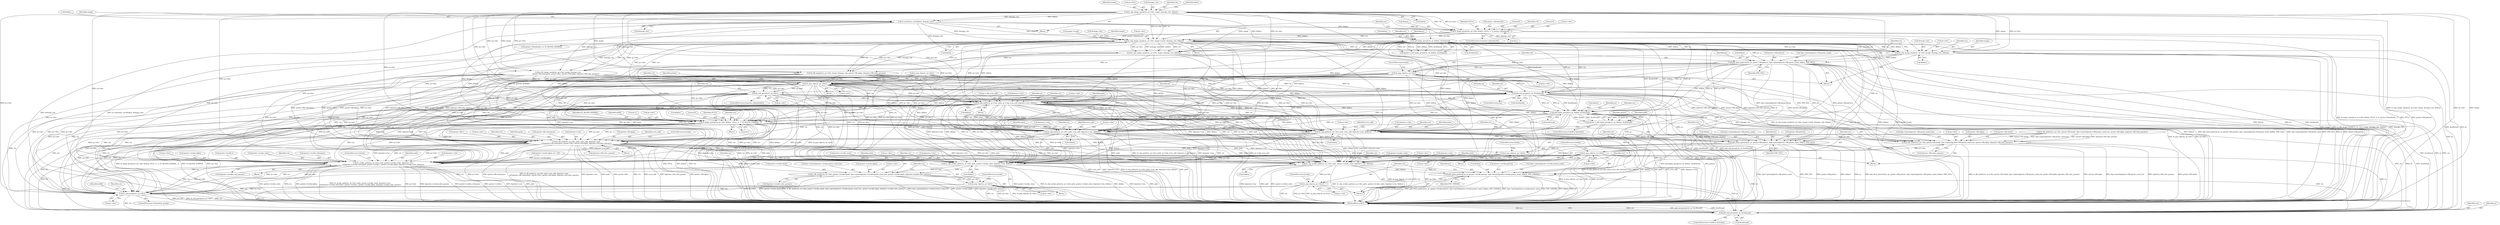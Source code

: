 digraph "1_ghostscript_b2e7d38e845c7d4922d05e6e41f3a2dc1bc1b14a@pointer" {
"1000289" [label="(Call,fz_pop_clip(ctx, pr->dev))"];
"1000268" [label="(Call,pdf_show_pattern(ctx, pr, gstate->fill.pattern, &pr->gstate[gstate->fill.gstate_num], &bbox, PDF_FILL))"];
"1000258" [label="(Call,fz_clip_image_mask(ctx, pr->dev, image, &image_ctm, &bbox))"];
"1000182" [label="(Call,fz_clip_image_mask(ctx, pr->dev, image->mask, &image_ctm, &bbox))"];
"1000141" [label="(Call,fz_clip_image_mask(ctx, pr->dev, image, &image_ctm, &bbox))"];
"1000168" [label="(Call,fz_begin_group(ctx, pr->dev, &bbox, NULL, 0, 0, gstate->blendmode, 1))"];
"1000154" [label="(Call,fz_transform_rect(&bbox, &image_ctm))"];
"1000197" [label="(Call,pdf_begin_group(ctx, pr, &bbox, &softmask))"];
"1000378" [label="(Call,fz_pop_clip(ctx, pr->dev))"];
"1000387" [label="(Call,fz_end_group(ctx, pr->dev))"];
"1000407" [label="(Call,fz_clip_path(ctx, pr->dev, path, pr->clip_even_odd, &gstate->ctm, &bbox))"];
"1000444" [label="(Call,pdf_begin_group(ctx, pr, &bbox, &softmask))"];
"1000442" [label="(Call,gstate = pdf_begin_group(ctx, pr, &bbox, &softmask))"];
"1000486" [label="(Call,fz_begin_group(ctx, pr->dev, &bbox, NULL, 0, 1, FZ_BLEND_NORMAL, 1))"];
"1000511" [label="(Call,fz_fill_path(ctx, pr->dev, path, even_odd, &gstate->ctm,\n\t\t\t\t\tgstate->fill.colorspace, gstate->fill.v, gstate->fill.alpha, &gstate->fill.color_params))"];
"1000665" [label="(Call,fz_stroke_path(ctx, pr->dev, path, gstate->stroke_state, &gstate->ctm,\n\t\t\t\t\tgstate->stroke.colorspace, gstate->stroke.v, gstate->stroke.alpha, &gstate->stroke.color_params))"];
"1000814" [label="(Call,fz_end_group(ctx, pr->dev))"];
"1000823" [label="(Call,pdf_end_group(ctx, pr, &softmask))"];
"1000708" [label="(Call,fz_clip_stroke_path(ctx, pr->dev, path, gstate->stroke_state, &gstate->ctm, &bbox))"];
"1000723" [label="(Call,pdf_show_pattern(ctx, pr, gstate->stroke.pattern, &pr->gstate[gstate->stroke.gstate_num], &bbox, PDF_STROKE))"];
"1000744" [label="(Call,fz_pop_clip(ctx, pr->dev))"];
"1000758" [label="(Call,fz_clip_stroke_path(ctx, pr->dev, path, gstate->stroke_state, &gstate->ctm, &bbox))"];
"1000773" [label="(Call,fz_fill_shade(ctx, pr->dev, gstate->stroke.shade, &pr->gstate[gstate->stroke.gstate_num].ctm, gstate->stroke.alpha, &gstate->stroke.color_params))"];
"1000806" [label="(Call,fz_pop_clip(ctx, pr->dev))"];
"1000552" [label="(Call,fz_clip_path(ctx, pr->dev, path, even_odd, &gstate->ctm, &bbox))"];
"1000565" [label="(Call,pdf_show_pattern(ctx, pr, gstate->fill.pattern, &pr->gstate[gstate->fill.gstate_num], &bbox, PDF_FILL))"];
"1000586" [label="(Call,fz_pop_clip(ctx, pr->dev))"];
"1000600" [label="(Call,fz_clip_path(ctx, pr->dev, path, even_odd, &gstate->ctm, &bbox))"];
"1000613" [label="(Call,fz_fill_shade(ctx, pr->dev, gstate->fill.shade, &pr->gstate[gstate->fill.gstate_num].ctm, gstate->fill.alpha, &gstate->fill.color_params))"];
"1000646" [label="(Call,fz_pop_clip(ctx, pr->dev))"];
"1000393" [label="(Call,pdf_end_group(ctx, pr, &softmask))"];
"1000192" [label="(Call,&bbox)"];
"1000183" [label="(Identifier,ctx)"];
"1000693" [label="(Call,&gstate->stroke.color_params)"];
"1000187" [label="(Call,image->mask)"];
"1000568" [label="(Call,gstate->fill.pattern)"];
"1000175" [label="(Identifier,NULL)"];
"1000412" [label="(Identifier,path)"];
"1000387" [label="(Call,fz_end_group(ctx, pr->dev))"];
"1000257" [label="(Block,)"];
"1000178" [label="(Call,gstate->blendmode)"];
"1000146" [label="(Identifier,image)"];
"1000290" [label="(Identifier,ctx)"];
"1000269" [label="(Identifier,ctx)"];
"1000346" [label="(Call,fz_pop_clip(ctx, pr->dev))"];
"1000499" [label="(Identifier,dofill)"];
"1000495" [label="(Literal,1)"];
"1000488" [label="(Call,pr->dev)"];
"1000563" [label="(Call,&bbox)"];
"1000828" [label="(MethodReturn,RET)"];
"1000806" [label="(Call,fz_pop_clip(ctx, pr->dev))"];
"1000709" [label="(Identifier,ctx)"];
"1000286" [label="(Call,&bbox)"];
"1000413" [label="(Call,pr->clip_even_odd)"];
"1000259" [label="(Identifier,ctx)"];
"1000651" [label="(ControlStructure,break;)"];
"1000202" [label="(Call,&softmask)"];
"1000168" [label="(Call,fz_begin_group(ctx, pr->dev, &bbox, NULL, 0, 0, gstate->blendmode, 1))"];
"1000745" [label="(Identifier,ctx)"];
"1000758" [label="(Call,fz_clip_stroke_path(ctx, pr->dev, path, gstate->stroke_state, &gstate->ctm, &bbox))"];
"1000444" [label="(Call,pdf_begin_group(ctx, pr, &bbox, &softmask))"];
"1000263" [label="(Identifier,image)"];
"1000443" [label="(Identifier,gstate)"];
"1000161" [label="(Identifier,image)"];
"1000714" [label="(Call,gstate->stroke_state)"];
"1000583" [label="(Call,&bbox)"];
"1000511" [label="(Call,fz_fill_path(ctx, pr->dev, path, even_odd, &gstate->ctm,\n\t\t\t\t\tgstate->fill.colorspace, gstate->fill.v, gstate->fill.alpha, &gstate->fill.color_params))"];
"1000176" [label="(Literal,0)"];
"1000258" [label="(Call,fz_clip_image_mask(ctx, pr->dev, image, &image_ctm, &bbox))"];
"1000774" [label="(Identifier,ctx)"];
"1000220" [label="(Call,fz_fill_image_mask(ctx, pr->dev, image, &image_ctm,\n                               gstate->fill.colorspace, gstate->fill.v, gstate->fill.alpha, &gstate->fill.color_params))"];
"1000726" [label="(Call,gstate->stroke.pattern)"];
"1000566" [label="(Identifier,ctx)"];
"1000271" [label="(Call,gstate->fill.pattern)"];
"1000746" [label="(Call,pr->dev)"];
"1000778" [label="(Call,gstate->stroke.shade)"];
"1000707" [label="(Block,)"];
"1000602" [label="(Call,pr->dev)"];
"1000442" [label="(Call,gstate = pdf_begin_group(ctx, pr, &bbox, &softmask))"];
"1000313" [label="(Call,fz_fill_shade(ctx, pr->dev, gstate->fill.shade, &pr->gstate[gstate->fill.gstate_num].ctm, gstate->fill.alpha, &gstate->fill.color_params))"];
"1000392" [label="(ControlStructure,else)"];
"1000199" [label="(Identifier,pr)"];
"1000723" [label="(Call,pdf_show_pattern(ctx, pr, gstate->stroke.pattern, &pr->gstate[gstate->stroke.gstate_num], &bbox, PDF_STROKE))"];
"1000264" [label="(Call,&image_ctm)"];
"1000424" [label="(Identifier,pr)"];
"1000408" [label="(Identifier,ctx)"];
"1000710" [label="(Call,pr->dev)"];
"1000416" [label="(Call,&gstate->ctm)"];
"1000400" [label="(Identifier,pr)"];
"1000190" [label="(Call,&image_ctm)"];
"1000512" [label="(Identifier,ctx)"];
"1000516" [label="(Identifier,path)"];
"1000200" [label="(Call,&bbox)"];
"1000749" [label="(ControlStructure,break;)"];
"1000388" [label="(Identifier,ctx)"];
"1000522" [label="(Call,gstate->fill.colorspace)"];
"1000197" [label="(Call,pdf_begin_group(ctx, pr, &bbox, &softmask))"];
"1000666" [label="(Identifier,ctx)"];
"1000614" [label="(Identifier,ctx)"];
"1000379" [label="(Identifier,ctx)"];
"1000491" [label="(Call,&bbox)"];
"1000585" [label="(Identifier,PDF_FILL)"];
"1000771" [label="(Call,&bbox)"];
"1000678" [label="(Call,gstate->stroke.colorspace)"];
"1000494" [label="(Literal,0)"];
"1000143" [label="(Call,pr->dev)"];
"1000380" [label="(Call,pr->dev)"];
"1000518" [label="(Call,&gstate->ctm)"];
"1000493" [label="(Identifier,NULL)"];
"1000557" [label="(Identifier,path)"];
"1000140" [label="(Block,)"];
"1000446" [label="(Identifier,pr)"];
"1000783" [label="(Call,&pr->gstate[gstate->stroke.gstate_num].ctm)"];
"1000767" [label="(Call,&gstate->ctm)"];
"1000646" [label="(Call,fz_pop_clip(ctx, pr->dev))"];
"1000665" [label="(Call,fz_stroke_path(ctx, pr->dev, path, gstate->stroke_state, &gstate->ctm,\n\t\t\t\t\tgstate->stroke.colorspace, gstate->stroke.v, gstate->stroke.alpha, &gstate->stroke.color_params))"];
"1000821" [label="(Identifier,dofill)"];
"1000587" [label="(Identifier,ctx)"];
"1000552" [label="(Call,fz_clip_path(ctx, pr->dev, path, even_odd, &gstate->ctm, &bbox))"];
"1000393" [label="(Call,pdf_end_group(ctx, pr, &softmask))"];
"1000396" [label="(Call,&softmask)"];
"1000303" [label="(Call,fz_clip_image_mask(ctx, pr->dev, image, &image_ctm, &bbox))"];
"1000811" [label="(ControlStructure,break;)"];
"1000588" [label="(Call,pr->dev)"];
"1000276" [label="(Call,&pr->gstate[gstate->fill.gstate_num])"];
"1000475" [label="(Call,gstate->blendmode == FZ_BLEND_NORMAL)"];
"1000613" [label="(Call,fz_fill_shade(ctx, pr->dev, gstate->fill.shade, &pr->gstate[gstate->fill.gstate_num].ctm, gstate->fill.alpha, &gstate->fill.color_params))"];
"1000699" [label="(ControlStructure,break;)"];
"1000764" [label="(Call,gstate->stroke_state)"];
"1000773" [label="(Call,fz_fill_shade(ctx, pr->dev, gstate->stroke.shade, &pr->gstate[gstate->stroke.gstate_num].ctm, gstate->stroke.alpha, &gstate->stroke.color_params))"];
"1000487" [label="(Identifier,ctx)"];
"1000573" [label="(Call,&pr->gstate[gstate->fill.gstate_num])"];
"1000814" [label="(Call,fz_end_group(ctx, pr->dev))"];
"1000402" [label="(Block,)"];
"1000599" [label="(Block,)"];
"1000808" [label="(Call,pr->dev)"];
"1000559" [label="(Call,&gstate->ctm)"];
"1000623" [label="(Call,&pr->gstate[gstate->fill.gstate_num].ctm)"];
"1000445" [label="(Identifier,ctx)"];
"1000731" [label="(Call,&pr->gstate[gstate->stroke.gstate_num])"];
"1000394" [label="(Identifier,ctx)"];
"1000169" [label="(Identifier,ctx)"];
"1000377" [label="(Block,)"];
"1000600" [label="(Call,fz_clip_path(ctx, pr->dev, path, even_odd, &gstate->ctm, &bbox))"];
"1000763" [label="(Identifier,path)"];
"1000708" [label="(Call,fz_clip_stroke_path(ctx, pr->dev, path, gstate->stroke_state, &gstate->ctm, &bbox))"];
"1000289" [label="(Call,fz_pop_clip(ctx, pr->dev))"];
"1000553" [label="(Identifier,ctx)"];
"1000591" [label="(ControlStructure,break;)"];
"1000640" [label="(Call,&gstate->fill.color_params)"];
"1000449" [label="(Call,&softmask)"];
"1000537" [label="(Call,&gstate->fill.color_params)"];
"1000532" [label="(Call,gstate->fill.alpha)"];
"1000147" [label="(Call,&image_ctm)"];
"1000760" [label="(Call,pr->dev)"];
"1000795" [label="(Call,gstate->stroke.alpha)"];
"1000182" [label="(Call,fz_clip_image_mask(ctx, pr->dev, image->mask, &image_ctm, &bbox))"];
"1000177" [label="(Literal,0)"];
"1000507" [label="(Block,)"];
"1000670" [label="(Identifier,path)"];
"1000819" [label="(ControlStructure,if (dofill || dostroke))"];
"1000141" [label="(Call,fz_clip_image_mask(ctx, pr->dev, image, &image_ctm, &bbox))"];
"1000149" [label="(Call,&bbox)"];
"1000155" [label="(Call,&bbox)"];
"1000195" [label="(Call,gstate = pdf_begin_group(ctx, pr, &bbox, &softmask))"];
"1000824" [label="(Identifier,ctx)"];
"1000606" [label="(Identifier,even_odd)"];
"1000825" [label="(Identifier,pr)"];
"1000378" [label="(Call,fz_pop_clip(ctx, pr->dev))"];
"1000482" [label="(Block,)"];
"1000725" [label="(Identifier,pr)"];
"1000800" [label="(Call,&gstate->stroke.color_params)"];
"1000721" [label="(Call,&bbox)"];
"1000674" [label="(Call,&gstate->ctm)"];
"1000517" [label="(Identifier,even_odd)"];
"1000288" [label="(Identifier,PDF_FILL)"];
"1000607" [label="(Call,&gstate->ctm)"];
"1000611" [label="(Call,&bbox)"];
"1000601" [label="(Identifier,ctx)"];
"1000170" [label="(Call,pr->dev)"];
"1000823" [label="(Call,pdf_end_group(ctx, pr, &softmask))"];
"1000667" [label="(Call,pr->dev)"];
"1000157" [label="(Call,&image_ctm)"];
"1000812" [label="(ControlStructure,if (knockout_group))"];
"1000294" [label="(ControlStructure,break;)"];
"1000816" [label="(Call,pr->dev)"];
"1000270" [label="(Identifier,pr)"];
"1000688" [label="(Call,gstate->stroke.alpha)"];
"1000717" [label="(Call,&gstate->ctm)"];
"1000586" [label="(Call,fz_pop_clip(ctx, pr->dev))"];
"1000154" [label="(Call,fz_transform_rect(&bbox, &image_ctm))"];
"1000744" [label="(Call,fz_pop_clip(ctx, pr->dev))"];
"1000815" [label="(Identifier,ctx)"];
"1000757" [label="(Block,)"];
"1000198" [label="(Identifier,ctx)"];
"1000759" [label="(Identifier,ctx)"];
"1000163" [label="(Block,)"];
"1000661" [label="(Block,)"];
"1000683" [label="(Call,gstate->stroke.v)"];
"1000558" [label="(Identifier,even_odd)"];
"1000605" [label="(Identifier,path)"];
"1000713" [label="(Identifier,path)"];
"1000775" [label="(Call,pr->dev)"];
"1000291" [label="(Call,pr->dev)"];
"1000551" [label="(Block,)"];
"1000543" [label="(ControlStructure,break;)"];
"1000554" [label="(Call,pr->dev)"];
"1000468" [label="(Call,gstate->stroke.alpha == 1.0f)"];
"1000527" [label="(Call,gstate->fill.v)"];
"1000743" [label="(Identifier,PDF_STROKE)"];
"1000565" [label="(Call,pdf_show_pattern(ctx, pr, gstate->fill.pattern, &pr->gstate[gstate->fill.gstate_num], &bbox, PDF_FILL))"];
"1000354" [label="(Call,fz_fill_image(ctx, pr->dev, image, &image_ctm, gstate->fill.alpha, &gstate->fill.color_params))"];
"1000807" [label="(Identifier,ctx)"];
"1000407" [label="(Call,fz_clip_path(ctx, pr->dev, path, pr->clip_even_odd, &gstate->ctm, &bbox))"];
"1000447" [label="(Call,&bbox)"];
"1000383" [label="(ControlStructure,if (gstate->blendmode))"];
"1000142" [label="(Identifier,ctx)"];
"1000181" [label="(Literal,1)"];
"1000615" [label="(Call,pr->dev)"];
"1000266" [label="(Call,&bbox)"];
"1000567" [label="(Identifier,pr)"];
"1000513" [label="(Call,pr->dev)"];
"1000438" [label="(ControlStructure,if (dofill || dostroke))"];
"1000635" [label="(Call,gstate->fill.alpha)"];
"1000741" [label="(Call,&bbox)"];
"1000496" [label="(Identifier,FZ_BLEND_NORMAL)"];
"1000453" [label="(Identifier,dofill)"];
"1000486" [label="(Call,fz_begin_group(ctx, pr->dev, &bbox, NULL, 0, 1, FZ_BLEND_NORMAL, 1))"];
"1000152" [label="(Identifier,bbox)"];
"1000420" [label="(Call,&bbox)"];
"1000497" [label="(Literal,1)"];
"1000385" [label="(Identifier,gstate)"];
"1000173" [label="(Call,&bbox)"];
"1000268" [label="(Call,pdf_show_pattern(ctx, pr, gstate->fill.pattern, &pr->gstate[gstate->fill.gstate_num], &bbox, PDF_FILL))"];
"1000409" [label="(Call,pr->dev)"];
"1000647" [label="(Identifier,ctx)"];
"1000164" [label="(ControlStructure,if (gstate->blendmode))"];
"1000260" [label="(Call,pr->dev)"];
"1000826" [label="(Call,&softmask)"];
"1000648" [label="(Call,pr->dev)"];
"1000671" [label="(Call,gstate->stroke_state)"];
"1000618" [label="(Call,gstate->fill.shade)"];
"1000389" [label="(Call,pr->dev)"];
"1000207" [label="(Identifier,image)"];
"1000724" [label="(Identifier,ctx)"];
"1000395" [label="(Identifier,pr)"];
"1000184" [label="(Call,pr->dev)"];
"1000289" -> "1000257"  [label="AST: "];
"1000289" -> "1000291"  [label="CFG: "];
"1000290" -> "1000289"  [label="AST: "];
"1000291" -> "1000289"  [label="AST: "];
"1000294" -> "1000289"  [label="CFG: "];
"1000289" -> "1000828"  [label="DDG: pr->dev"];
"1000289" -> "1000828"  [label="DDG: fz_pop_clip(ctx, pr->dev)"];
"1000268" -> "1000289"  [label="DDG: ctx"];
"1000258" -> "1000289"  [label="DDG: pr->dev"];
"1000289" -> "1000378"  [label="DDG: ctx"];
"1000289" -> "1000378"  [label="DDG: pr->dev"];
"1000289" -> "1000393"  [label="DDG: ctx"];
"1000289" -> "1000407"  [label="DDG: pr->dev"];
"1000289" -> "1000486"  [label="DDG: pr->dev"];
"1000289" -> "1000511"  [label="DDG: pr->dev"];
"1000289" -> "1000552"  [label="DDG: pr->dev"];
"1000289" -> "1000600"  [label="DDG: pr->dev"];
"1000289" -> "1000665"  [label="DDG: pr->dev"];
"1000289" -> "1000708"  [label="DDG: pr->dev"];
"1000289" -> "1000758"  [label="DDG: pr->dev"];
"1000289" -> "1000814"  [label="DDG: pr->dev"];
"1000268" -> "1000257"  [label="AST: "];
"1000268" -> "1000288"  [label="CFG: "];
"1000269" -> "1000268"  [label="AST: "];
"1000270" -> "1000268"  [label="AST: "];
"1000271" -> "1000268"  [label="AST: "];
"1000276" -> "1000268"  [label="AST: "];
"1000286" -> "1000268"  [label="AST: "];
"1000288" -> "1000268"  [label="AST: "];
"1000290" -> "1000268"  [label="CFG: "];
"1000268" -> "1000828"  [label="DDG: &bbox"];
"1000268" -> "1000828"  [label="DDG: pdf_show_pattern(ctx, pr, gstate->fill.pattern, &pr->gstate[gstate->fill.gstate_num], &bbox, PDF_FILL)"];
"1000268" -> "1000828"  [label="DDG: &pr->gstate[gstate->fill.gstate_num]"];
"1000268" -> "1000828"  [label="DDG: PDF_FILL"];
"1000268" -> "1000828"  [label="DDG: pr"];
"1000268" -> "1000828"  [label="DDG: gstate->fill.pattern"];
"1000258" -> "1000268"  [label="DDG: ctx"];
"1000258" -> "1000268"  [label="DDG: &bbox"];
"1000197" -> "1000268"  [label="DDG: pr"];
"1000268" -> "1000393"  [label="DDG: pr"];
"1000268" -> "1000407"  [label="DDG: &bbox"];
"1000268" -> "1000444"  [label="DDG: pr"];
"1000268" -> "1000444"  [label="DDG: &bbox"];
"1000268" -> "1000486"  [label="DDG: &bbox"];
"1000268" -> "1000552"  [label="DDG: &bbox"];
"1000268" -> "1000565"  [label="DDG: pr"];
"1000268" -> "1000565"  [label="DDG: gstate->fill.pattern"];
"1000268" -> "1000565"  [label="DDG: &pr->gstate[gstate->fill.gstate_num]"];
"1000268" -> "1000565"  [label="DDG: PDF_FILL"];
"1000268" -> "1000600"  [label="DDG: &bbox"];
"1000268" -> "1000708"  [label="DDG: &bbox"];
"1000268" -> "1000723"  [label="DDG: pr"];
"1000268" -> "1000758"  [label="DDG: &bbox"];
"1000268" -> "1000823"  [label="DDG: pr"];
"1000258" -> "1000257"  [label="AST: "];
"1000258" -> "1000266"  [label="CFG: "];
"1000259" -> "1000258"  [label="AST: "];
"1000260" -> "1000258"  [label="AST: "];
"1000263" -> "1000258"  [label="AST: "];
"1000264" -> "1000258"  [label="AST: "];
"1000266" -> "1000258"  [label="AST: "];
"1000269" -> "1000258"  [label="CFG: "];
"1000258" -> "1000828"  [label="DDG: &image_ctm"];
"1000258" -> "1000828"  [label="DDG: image"];
"1000258" -> "1000828"  [label="DDG: fz_clip_image_mask(ctx, pr->dev, image, &image_ctm, &bbox)"];
"1000182" -> "1000258"  [label="DDG: ctx"];
"1000182" -> "1000258"  [label="DDG: pr->dev"];
"1000182" -> "1000258"  [label="DDG: &image_ctm"];
"1000182" -> "1000258"  [label="DDG: &bbox"];
"1000197" -> "1000258"  [label="DDG: ctx"];
"1000197" -> "1000258"  [label="DDG: &bbox"];
"1000141" -> "1000258"  [label="DDG: pr->dev"];
"1000141" -> "1000258"  [label="DDG: image"];
"1000154" -> "1000258"  [label="DDG: &image_ctm"];
"1000182" -> "1000163"  [label="AST: "];
"1000182" -> "1000192"  [label="CFG: "];
"1000183" -> "1000182"  [label="AST: "];
"1000184" -> "1000182"  [label="AST: "];
"1000187" -> "1000182"  [label="AST: "];
"1000190" -> "1000182"  [label="AST: "];
"1000192" -> "1000182"  [label="AST: "];
"1000207" -> "1000182"  [label="CFG: "];
"1000182" -> "1000828"  [label="DDG: fz_clip_image_mask(ctx, pr->dev, image->mask, &image_ctm, &bbox)"];
"1000182" -> "1000828"  [label="DDG: image->mask"];
"1000182" -> "1000828"  [label="DDG: &image_ctm"];
"1000182" -> "1000828"  [label="DDG: pr->dev"];
"1000182" -> "1000828"  [label="DDG: &bbox"];
"1000141" -> "1000182"  [label="DDG: ctx"];
"1000141" -> "1000182"  [label="DDG: pr->dev"];
"1000168" -> "1000182"  [label="DDG: ctx"];
"1000168" -> "1000182"  [label="DDG: pr->dev"];
"1000168" -> "1000182"  [label="DDG: &bbox"];
"1000154" -> "1000182"  [label="DDG: &image_ctm"];
"1000154" -> "1000182"  [label="DDG: &bbox"];
"1000182" -> "1000220"  [label="DDG: ctx"];
"1000182" -> "1000220"  [label="DDG: pr->dev"];
"1000182" -> "1000220"  [label="DDG: &image_ctm"];
"1000182" -> "1000303"  [label="DDG: ctx"];
"1000182" -> "1000303"  [label="DDG: pr->dev"];
"1000182" -> "1000303"  [label="DDG: &image_ctm"];
"1000182" -> "1000303"  [label="DDG: &bbox"];
"1000182" -> "1000354"  [label="DDG: ctx"];
"1000182" -> "1000354"  [label="DDG: pr->dev"];
"1000182" -> "1000354"  [label="DDG: &image_ctm"];
"1000182" -> "1000378"  [label="DDG: ctx"];
"1000182" -> "1000378"  [label="DDG: pr->dev"];
"1000182" -> "1000393"  [label="DDG: ctx"];
"1000182" -> "1000407"  [label="DDG: pr->dev"];
"1000182" -> "1000407"  [label="DDG: &bbox"];
"1000182" -> "1000444"  [label="DDG: &bbox"];
"1000182" -> "1000486"  [label="DDG: pr->dev"];
"1000182" -> "1000486"  [label="DDG: &bbox"];
"1000182" -> "1000511"  [label="DDG: pr->dev"];
"1000182" -> "1000552"  [label="DDG: pr->dev"];
"1000182" -> "1000552"  [label="DDG: &bbox"];
"1000182" -> "1000600"  [label="DDG: pr->dev"];
"1000182" -> "1000600"  [label="DDG: &bbox"];
"1000182" -> "1000665"  [label="DDG: pr->dev"];
"1000182" -> "1000708"  [label="DDG: pr->dev"];
"1000182" -> "1000708"  [label="DDG: &bbox"];
"1000182" -> "1000758"  [label="DDG: pr->dev"];
"1000182" -> "1000758"  [label="DDG: &bbox"];
"1000182" -> "1000814"  [label="DDG: pr->dev"];
"1000141" -> "1000140"  [label="AST: "];
"1000141" -> "1000149"  [label="CFG: "];
"1000142" -> "1000141"  [label="AST: "];
"1000143" -> "1000141"  [label="AST: "];
"1000146" -> "1000141"  [label="AST: "];
"1000147" -> "1000141"  [label="AST: "];
"1000149" -> "1000141"  [label="AST: "];
"1000152" -> "1000141"  [label="CFG: "];
"1000141" -> "1000828"  [label="DDG: fz_clip_image_mask(ctx, pr->dev, image, &image_ctm, &bbox)"];
"1000141" -> "1000828"  [label="DDG: pr->dev"];
"1000141" -> "1000828"  [label="DDG: image"];
"1000141" -> "1000154"  [label="DDG: &bbox"];
"1000141" -> "1000154"  [label="DDG: &image_ctm"];
"1000141" -> "1000168"  [label="DDG: ctx"];
"1000141" -> "1000168"  [label="DDG: pr->dev"];
"1000141" -> "1000197"  [label="DDG: ctx"];
"1000141" -> "1000220"  [label="DDG: pr->dev"];
"1000141" -> "1000220"  [label="DDG: image"];
"1000141" -> "1000303"  [label="DDG: pr->dev"];
"1000141" -> "1000303"  [label="DDG: image"];
"1000141" -> "1000354"  [label="DDG: pr->dev"];
"1000141" -> "1000354"  [label="DDG: image"];
"1000141" -> "1000378"  [label="DDG: pr->dev"];
"1000141" -> "1000407"  [label="DDG: pr->dev"];
"1000141" -> "1000486"  [label="DDG: pr->dev"];
"1000141" -> "1000511"  [label="DDG: pr->dev"];
"1000141" -> "1000552"  [label="DDG: pr->dev"];
"1000141" -> "1000600"  [label="DDG: pr->dev"];
"1000141" -> "1000665"  [label="DDG: pr->dev"];
"1000141" -> "1000708"  [label="DDG: pr->dev"];
"1000141" -> "1000758"  [label="DDG: pr->dev"];
"1000141" -> "1000814"  [label="DDG: pr->dev"];
"1000168" -> "1000164"  [label="AST: "];
"1000168" -> "1000181"  [label="CFG: "];
"1000169" -> "1000168"  [label="AST: "];
"1000170" -> "1000168"  [label="AST: "];
"1000173" -> "1000168"  [label="AST: "];
"1000175" -> "1000168"  [label="AST: "];
"1000176" -> "1000168"  [label="AST: "];
"1000177" -> "1000168"  [label="AST: "];
"1000178" -> "1000168"  [label="AST: "];
"1000181" -> "1000168"  [label="AST: "];
"1000183" -> "1000168"  [label="CFG: "];
"1000168" -> "1000828"  [label="DDG: gstate->blendmode"];
"1000168" -> "1000828"  [label="DDG: fz_begin_group(ctx, pr->dev, &bbox, NULL, 0, 0, gstate->blendmode, 1)"];
"1000168" -> "1000828"  [label="DDG: NULL"];
"1000154" -> "1000168"  [label="DDG: &bbox"];
"1000168" -> "1000475"  [label="DDG: gstate->blendmode"];
"1000168" -> "1000486"  [label="DDG: NULL"];
"1000154" -> "1000140"  [label="AST: "];
"1000154" -> "1000157"  [label="CFG: "];
"1000155" -> "1000154"  [label="AST: "];
"1000157" -> "1000154"  [label="AST: "];
"1000161" -> "1000154"  [label="CFG: "];
"1000154" -> "1000828"  [label="DDG: &image_ctm"];
"1000154" -> "1000828"  [label="DDG: fz_transform_rect(&bbox, &image_ctm)"];
"1000154" -> "1000197"  [label="DDG: &bbox"];
"1000154" -> "1000220"  [label="DDG: &image_ctm"];
"1000154" -> "1000303"  [label="DDG: &image_ctm"];
"1000154" -> "1000354"  [label="DDG: &image_ctm"];
"1000197" -> "1000195"  [label="AST: "];
"1000197" -> "1000202"  [label="CFG: "];
"1000198" -> "1000197"  [label="AST: "];
"1000199" -> "1000197"  [label="AST: "];
"1000200" -> "1000197"  [label="AST: "];
"1000202" -> "1000197"  [label="AST: "];
"1000195" -> "1000197"  [label="CFG: "];
"1000197" -> "1000828"  [label="DDG: &bbox"];
"1000197" -> "1000828"  [label="DDG: pr"];
"1000197" -> "1000828"  [label="DDG: &softmask"];
"1000197" -> "1000195"  [label="DDG: ctx"];
"1000197" -> "1000195"  [label="DDG: pr"];
"1000197" -> "1000195"  [label="DDG: &bbox"];
"1000197" -> "1000195"  [label="DDG: &softmask"];
"1000197" -> "1000220"  [label="DDG: ctx"];
"1000197" -> "1000303"  [label="DDG: ctx"];
"1000197" -> "1000303"  [label="DDG: &bbox"];
"1000197" -> "1000354"  [label="DDG: ctx"];
"1000197" -> "1000378"  [label="DDG: ctx"];
"1000197" -> "1000393"  [label="DDG: ctx"];
"1000197" -> "1000393"  [label="DDG: pr"];
"1000197" -> "1000393"  [label="DDG: &softmask"];
"1000197" -> "1000407"  [label="DDG: &bbox"];
"1000197" -> "1000444"  [label="DDG: pr"];
"1000197" -> "1000444"  [label="DDG: &bbox"];
"1000197" -> "1000444"  [label="DDG: &softmask"];
"1000197" -> "1000486"  [label="DDG: &bbox"];
"1000197" -> "1000552"  [label="DDG: &bbox"];
"1000197" -> "1000565"  [label="DDG: pr"];
"1000197" -> "1000600"  [label="DDG: &bbox"];
"1000197" -> "1000708"  [label="DDG: &bbox"];
"1000197" -> "1000723"  [label="DDG: pr"];
"1000197" -> "1000758"  [label="DDG: &bbox"];
"1000197" -> "1000823"  [label="DDG: pr"];
"1000197" -> "1000823"  [label="DDG: &softmask"];
"1000378" -> "1000377"  [label="AST: "];
"1000378" -> "1000380"  [label="CFG: "];
"1000379" -> "1000378"  [label="AST: "];
"1000380" -> "1000378"  [label="AST: "];
"1000385" -> "1000378"  [label="CFG: "];
"1000378" -> "1000828"  [label="DDG: pr->dev"];
"1000378" -> "1000828"  [label="DDG: ctx"];
"1000378" -> "1000828"  [label="DDG: fz_pop_clip(ctx, pr->dev)"];
"1000220" -> "1000378"  [label="DDG: ctx"];
"1000220" -> "1000378"  [label="DDG: pr->dev"];
"1000346" -> "1000378"  [label="DDG: ctx"];
"1000346" -> "1000378"  [label="DDG: pr->dev"];
"1000354" -> "1000378"  [label="DDG: ctx"];
"1000354" -> "1000378"  [label="DDG: pr->dev"];
"1000378" -> "1000387"  [label="DDG: ctx"];
"1000378" -> "1000387"  [label="DDG: pr->dev"];
"1000378" -> "1000407"  [label="DDG: ctx"];
"1000378" -> "1000407"  [label="DDG: pr->dev"];
"1000378" -> "1000444"  [label="DDG: ctx"];
"1000378" -> "1000486"  [label="DDG: ctx"];
"1000378" -> "1000486"  [label="DDG: pr->dev"];
"1000378" -> "1000511"  [label="DDG: ctx"];
"1000378" -> "1000511"  [label="DDG: pr->dev"];
"1000378" -> "1000552"  [label="DDG: ctx"];
"1000378" -> "1000552"  [label="DDG: pr->dev"];
"1000378" -> "1000600"  [label="DDG: ctx"];
"1000378" -> "1000600"  [label="DDG: pr->dev"];
"1000378" -> "1000665"  [label="DDG: ctx"];
"1000378" -> "1000665"  [label="DDG: pr->dev"];
"1000378" -> "1000708"  [label="DDG: ctx"];
"1000378" -> "1000708"  [label="DDG: pr->dev"];
"1000378" -> "1000758"  [label="DDG: ctx"];
"1000378" -> "1000758"  [label="DDG: pr->dev"];
"1000378" -> "1000814"  [label="DDG: ctx"];
"1000378" -> "1000814"  [label="DDG: pr->dev"];
"1000378" -> "1000823"  [label="DDG: ctx"];
"1000387" -> "1000383"  [label="AST: "];
"1000387" -> "1000389"  [label="CFG: "];
"1000388" -> "1000387"  [label="AST: "];
"1000389" -> "1000387"  [label="AST: "];
"1000400" -> "1000387"  [label="CFG: "];
"1000387" -> "1000828"  [label="DDG: pr->dev"];
"1000387" -> "1000828"  [label="DDG: ctx"];
"1000387" -> "1000828"  [label="DDG: fz_end_group(ctx, pr->dev)"];
"1000387" -> "1000407"  [label="DDG: ctx"];
"1000387" -> "1000407"  [label="DDG: pr->dev"];
"1000387" -> "1000444"  [label="DDG: ctx"];
"1000387" -> "1000486"  [label="DDG: ctx"];
"1000387" -> "1000486"  [label="DDG: pr->dev"];
"1000387" -> "1000511"  [label="DDG: ctx"];
"1000387" -> "1000511"  [label="DDG: pr->dev"];
"1000387" -> "1000552"  [label="DDG: ctx"];
"1000387" -> "1000552"  [label="DDG: pr->dev"];
"1000387" -> "1000600"  [label="DDG: ctx"];
"1000387" -> "1000600"  [label="DDG: pr->dev"];
"1000387" -> "1000665"  [label="DDG: ctx"];
"1000387" -> "1000665"  [label="DDG: pr->dev"];
"1000387" -> "1000708"  [label="DDG: ctx"];
"1000387" -> "1000708"  [label="DDG: pr->dev"];
"1000387" -> "1000758"  [label="DDG: ctx"];
"1000387" -> "1000758"  [label="DDG: pr->dev"];
"1000387" -> "1000814"  [label="DDG: ctx"];
"1000387" -> "1000814"  [label="DDG: pr->dev"];
"1000387" -> "1000823"  [label="DDG: ctx"];
"1000407" -> "1000402"  [label="AST: "];
"1000407" -> "1000420"  [label="CFG: "];
"1000408" -> "1000407"  [label="AST: "];
"1000409" -> "1000407"  [label="AST: "];
"1000412" -> "1000407"  [label="AST: "];
"1000413" -> "1000407"  [label="AST: "];
"1000416" -> "1000407"  [label="AST: "];
"1000420" -> "1000407"  [label="AST: "];
"1000424" -> "1000407"  [label="CFG: "];
"1000407" -> "1000828"  [label="DDG: pr->dev"];
"1000407" -> "1000828"  [label="DDG: path"];
"1000407" -> "1000828"  [label="DDG: fz_clip_path(ctx, pr->dev, path, pr->clip_even_odd, &gstate->ctm, &bbox)"];
"1000407" -> "1000828"  [label="DDG: ctx"];
"1000407" -> "1000828"  [label="DDG: &bbox"];
"1000407" -> "1000828"  [label="DDG: pr->clip_even_odd"];
"1000407" -> "1000828"  [label="DDG: &gstate->ctm"];
"1000393" -> "1000407"  [label="DDG: ctx"];
"1000220" -> "1000407"  [label="DDG: pr->dev"];
"1000354" -> "1000407"  [label="DDG: pr->dev"];
"1000346" -> "1000407"  [label="DDG: pr->dev"];
"1000303" -> "1000407"  [label="DDG: &bbox"];
"1000407" -> "1000444"  [label="DDG: ctx"];
"1000407" -> "1000444"  [label="DDG: &bbox"];
"1000407" -> "1000486"  [label="DDG: ctx"];
"1000407" -> "1000486"  [label="DDG: pr->dev"];
"1000407" -> "1000486"  [label="DDG: &bbox"];
"1000407" -> "1000511"  [label="DDG: ctx"];
"1000407" -> "1000511"  [label="DDG: pr->dev"];
"1000407" -> "1000511"  [label="DDG: path"];
"1000407" -> "1000511"  [label="DDG: &gstate->ctm"];
"1000407" -> "1000552"  [label="DDG: ctx"];
"1000407" -> "1000552"  [label="DDG: pr->dev"];
"1000407" -> "1000552"  [label="DDG: path"];
"1000407" -> "1000552"  [label="DDG: &gstate->ctm"];
"1000407" -> "1000552"  [label="DDG: &bbox"];
"1000407" -> "1000600"  [label="DDG: ctx"];
"1000407" -> "1000600"  [label="DDG: pr->dev"];
"1000407" -> "1000600"  [label="DDG: path"];
"1000407" -> "1000600"  [label="DDG: &gstate->ctm"];
"1000407" -> "1000600"  [label="DDG: &bbox"];
"1000407" -> "1000665"  [label="DDG: ctx"];
"1000407" -> "1000665"  [label="DDG: pr->dev"];
"1000407" -> "1000665"  [label="DDG: path"];
"1000407" -> "1000665"  [label="DDG: &gstate->ctm"];
"1000407" -> "1000708"  [label="DDG: ctx"];
"1000407" -> "1000708"  [label="DDG: pr->dev"];
"1000407" -> "1000708"  [label="DDG: path"];
"1000407" -> "1000708"  [label="DDG: &gstate->ctm"];
"1000407" -> "1000708"  [label="DDG: &bbox"];
"1000407" -> "1000758"  [label="DDG: ctx"];
"1000407" -> "1000758"  [label="DDG: pr->dev"];
"1000407" -> "1000758"  [label="DDG: path"];
"1000407" -> "1000758"  [label="DDG: &gstate->ctm"];
"1000407" -> "1000758"  [label="DDG: &bbox"];
"1000407" -> "1000814"  [label="DDG: ctx"];
"1000407" -> "1000814"  [label="DDG: pr->dev"];
"1000407" -> "1000823"  [label="DDG: ctx"];
"1000444" -> "1000442"  [label="AST: "];
"1000444" -> "1000449"  [label="CFG: "];
"1000445" -> "1000444"  [label="AST: "];
"1000446" -> "1000444"  [label="AST: "];
"1000447" -> "1000444"  [label="AST: "];
"1000449" -> "1000444"  [label="AST: "];
"1000442" -> "1000444"  [label="CFG: "];
"1000444" -> "1000828"  [label="DDG: pr"];
"1000444" -> "1000828"  [label="DDG: &bbox"];
"1000444" -> "1000828"  [label="DDG: &softmask"];
"1000444" -> "1000828"  [label="DDG: ctx"];
"1000444" -> "1000442"  [label="DDG: ctx"];
"1000444" -> "1000442"  [label="DDG: pr"];
"1000444" -> "1000442"  [label="DDG: &bbox"];
"1000444" -> "1000442"  [label="DDG: &softmask"];
"1000393" -> "1000444"  [label="DDG: ctx"];
"1000393" -> "1000444"  [label="DDG: pr"];
"1000393" -> "1000444"  [label="DDG: &softmask"];
"1000303" -> "1000444"  [label="DDG: &bbox"];
"1000444" -> "1000486"  [label="DDG: ctx"];
"1000444" -> "1000486"  [label="DDG: &bbox"];
"1000444" -> "1000511"  [label="DDG: ctx"];
"1000444" -> "1000552"  [label="DDG: ctx"];
"1000444" -> "1000552"  [label="DDG: &bbox"];
"1000444" -> "1000565"  [label="DDG: pr"];
"1000444" -> "1000600"  [label="DDG: ctx"];
"1000444" -> "1000600"  [label="DDG: &bbox"];
"1000444" -> "1000665"  [label="DDG: ctx"];
"1000444" -> "1000708"  [label="DDG: ctx"];
"1000444" -> "1000708"  [label="DDG: &bbox"];
"1000444" -> "1000723"  [label="DDG: pr"];
"1000444" -> "1000758"  [label="DDG: ctx"];
"1000444" -> "1000758"  [label="DDG: &bbox"];
"1000444" -> "1000814"  [label="DDG: ctx"];
"1000444" -> "1000823"  [label="DDG: ctx"];
"1000444" -> "1000823"  [label="DDG: pr"];
"1000444" -> "1000823"  [label="DDG: &softmask"];
"1000442" -> "1000438"  [label="AST: "];
"1000443" -> "1000442"  [label="AST: "];
"1000453" -> "1000442"  [label="CFG: "];
"1000442" -> "1000828"  [label="DDG: gstate"];
"1000442" -> "1000828"  [label="DDG: pdf_begin_group(ctx, pr, &bbox, &softmask)"];
"1000486" -> "1000482"  [label="AST: "];
"1000486" -> "1000497"  [label="CFG: "];
"1000487" -> "1000486"  [label="AST: "];
"1000488" -> "1000486"  [label="AST: "];
"1000491" -> "1000486"  [label="AST: "];
"1000493" -> "1000486"  [label="AST: "];
"1000494" -> "1000486"  [label="AST: "];
"1000495" -> "1000486"  [label="AST: "];
"1000496" -> "1000486"  [label="AST: "];
"1000497" -> "1000486"  [label="AST: "];
"1000499" -> "1000486"  [label="CFG: "];
"1000486" -> "1000828"  [label="DDG: fz_begin_group(ctx, pr->dev, &bbox, NULL, 0, 1, FZ_BLEND_NORMAL, 1)"];
"1000486" -> "1000828"  [label="DDG: FZ_BLEND_NORMAL"];
"1000486" -> "1000828"  [label="DDG: pr->dev"];
"1000486" -> "1000828"  [label="DDG: NULL"];
"1000486" -> "1000828"  [label="DDG: &bbox"];
"1000486" -> "1000828"  [label="DDG: ctx"];
"1000393" -> "1000486"  [label="DDG: ctx"];
"1000220" -> "1000486"  [label="DDG: pr->dev"];
"1000354" -> "1000486"  [label="DDG: pr->dev"];
"1000346" -> "1000486"  [label="DDG: pr->dev"];
"1000303" -> "1000486"  [label="DDG: &bbox"];
"1000475" -> "1000486"  [label="DDG: FZ_BLEND_NORMAL"];
"1000486" -> "1000511"  [label="DDG: ctx"];
"1000486" -> "1000511"  [label="DDG: pr->dev"];
"1000486" -> "1000552"  [label="DDG: ctx"];
"1000486" -> "1000552"  [label="DDG: pr->dev"];
"1000486" -> "1000552"  [label="DDG: &bbox"];
"1000486" -> "1000600"  [label="DDG: ctx"];
"1000486" -> "1000600"  [label="DDG: pr->dev"];
"1000486" -> "1000600"  [label="DDG: &bbox"];
"1000486" -> "1000665"  [label="DDG: ctx"];
"1000486" -> "1000665"  [label="DDG: pr->dev"];
"1000486" -> "1000708"  [label="DDG: ctx"];
"1000486" -> "1000708"  [label="DDG: pr->dev"];
"1000486" -> "1000708"  [label="DDG: &bbox"];
"1000486" -> "1000758"  [label="DDG: ctx"];
"1000486" -> "1000758"  [label="DDG: pr->dev"];
"1000486" -> "1000758"  [label="DDG: &bbox"];
"1000486" -> "1000814"  [label="DDG: ctx"];
"1000486" -> "1000814"  [label="DDG: pr->dev"];
"1000486" -> "1000823"  [label="DDG: ctx"];
"1000511" -> "1000507"  [label="AST: "];
"1000511" -> "1000537"  [label="CFG: "];
"1000512" -> "1000511"  [label="AST: "];
"1000513" -> "1000511"  [label="AST: "];
"1000516" -> "1000511"  [label="AST: "];
"1000517" -> "1000511"  [label="AST: "];
"1000518" -> "1000511"  [label="AST: "];
"1000522" -> "1000511"  [label="AST: "];
"1000527" -> "1000511"  [label="AST: "];
"1000532" -> "1000511"  [label="AST: "];
"1000537" -> "1000511"  [label="AST: "];
"1000543" -> "1000511"  [label="CFG: "];
"1000511" -> "1000828"  [label="DDG: pr->dev"];
"1000511" -> "1000828"  [label="DDG: gstate->fill.colorspace"];
"1000511" -> "1000828"  [label="DDG: fz_fill_path(ctx, pr->dev, path, even_odd, &gstate->ctm,\n\t\t\t\t\tgstate->fill.colorspace, gstate->fill.v, gstate->fill.alpha, &gstate->fill.color_params)"];
"1000511" -> "1000828"  [label="DDG: &gstate->ctm"];
"1000511" -> "1000828"  [label="DDG: path"];
"1000511" -> "1000828"  [label="DDG: gstate->fill.v"];
"1000511" -> "1000828"  [label="DDG: ctx"];
"1000511" -> "1000828"  [label="DDG: even_odd"];
"1000511" -> "1000828"  [label="DDG: &gstate->fill.color_params"];
"1000511" -> "1000828"  [label="DDG: gstate->fill.alpha"];
"1000393" -> "1000511"  [label="DDG: ctx"];
"1000220" -> "1000511"  [label="DDG: pr->dev"];
"1000220" -> "1000511"  [label="DDG: gstate->fill.colorspace"];
"1000220" -> "1000511"  [label="DDG: gstate->fill.v"];
"1000220" -> "1000511"  [label="DDG: gstate->fill.alpha"];
"1000220" -> "1000511"  [label="DDG: &gstate->fill.color_params"];
"1000354" -> "1000511"  [label="DDG: pr->dev"];
"1000354" -> "1000511"  [label="DDG: gstate->fill.alpha"];
"1000354" -> "1000511"  [label="DDG: &gstate->fill.color_params"];
"1000346" -> "1000511"  [label="DDG: pr->dev"];
"1000313" -> "1000511"  [label="DDG: gstate->fill.alpha"];
"1000313" -> "1000511"  [label="DDG: &gstate->fill.color_params"];
"1000511" -> "1000665"  [label="DDG: ctx"];
"1000511" -> "1000665"  [label="DDG: pr->dev"];
"1000511" -> "1000665"  [label="DDG: path"];
"1000511" -> "1000665"  [label="DDG: &gstate->ctm"];
"1000511" -> "1000708"  [label="DDG: ctx"];
"1000511" -> "1000708"  [label="DDG: pr->dev"];
"1000511" -> "1000708"  [label="DDG: path"];
"1000511" -> "1000708"  [label="DDG: &gstate->ctm"];
"1000511" -> "1000758"  [label="DDG: ctx"];
"1000511" -> "1000758"  [label="DDG: pr->dev"];
"1000511" -> "1000758"  [label="DDG: path"];
"1000511" -> "1000758"  [label="DDG: &gstate->ctm"];
"1000511" -> "1000814"  [label="DDG: ctx"];
"1000511" -> "1000814"  [label="DDG: pr->dev"];
"1000511" -> "1000823"  [label="DDG: ctx"];
"1000665" -> "1000661"  [label="AST: "];
"1000665" -> "1000693"  [label="CFG: "];
"1000666" -> "1000665"  [label="AST: "];
"1000667" -> "1000665"  [label="AST: "];
"1000670" -> "1000665"  [label="AST: "];
"1000671" -> "1000665"  [label="AST: "];
"1000674" -> "1000665"  [label="AST: "];
"1000678" -> "1000665"  [label="AST: "];
"1000683" -> "1000665"  [label="AST: "];
"1000688" -> "1000665"  [label="AST: "];
"1000693" -> "1000665"  [label="AST: "];
"1000699" -> "1000665"  [label="CFG: "];
"1000665" -> "1000828"  [label="DDG: &gstate->stroke.color_params"];
"1000665" -> "1000828"  [label="DDG: gstate->stroke.colorspace"];
"1000665" -> "1000828"  [label="DDG: gstate->stroke.v"];
"1000665" -> "1000828"  [label="DDG: &gstate->ctm"];
"1000665" -> "1000828"  [label="DDG: path"];
"1000665" -> "1000828"  [label="DDG: gstate->stroke_state"];
"1000665" -> "1000828"  [label="DDG: ctx"];
"1000665" -> "1000828"  [label="DDG: gstate->stroke.alpha"];
"1000665" -> "1000828"  [label="DDG: fz_stroke_path(ctx, pr->dev, path, gstate->stroke_state, &gstate->ctm,\n\t\t\t\t\tgstate->stroke.colorspace, gstate->stroke.v, gstate->stroke.alpha, &gstate->stroke.color_params)"];
"1000665" -> "1000828"  [label="DDG: pr->dev"];
"1000393" -> "1000665"  [label="DDG: ctx"];
"1000646" -> "1000665"  [label="DDG: ctx"];
"1000646" -> "1000665"  [label="DDG: pr->dev"];
"1000586" -> "1000665"  [label="DDG: ctx"];
"1000586" -> "1000665"  [label="DDG: pr->dev"];
"1000220" -> "1000665"  [label="DDG: pr->dev"];
"1000354" -> "1000665"  [label="DDG: pr->dev"];
"1000346" -> "1000665"  [label="DDG: pr->dev"];
"1000600" -> "1000665"  [label="DDG: path"];
"1000600" -> "1000665"  [label="DDG: &gstate->ctm"];
"1000552" -> "1000665"  [label="DDG: path"];
"1000552" -> "1000665"  [label="DDG: &gstate->ctm"];
"1000468" -> "1000665"  [label="DDG: gstate->stroke.alpha"];
"1000665" -> "1000814"  [label="DDG: ctx"];
"1000665" -> "1000814"  [label="DDG: pr->dev"];
"1000665" -> "1000823"  [label="DDG: ctx"];
"1000814" -> "1000812"  [label="AST: "];
"1000814" -> "1000816"  [label="CFG: "];
"1000815" -> "1000814"  [label="AST: "];
"1000816" -> "1000814"  [label="AST: "];
"1000821" -> "1000814"  [label="CFG: "];
"1000814" -> "1000828"  [label="DDG: pr->dev"];
"1000814" -> "1000828"  [label="DDG: fz_end_group(ctx, pr->dev)"];
"1000814" -> "1000828"  [label="DDG: ctx"];
"1000646" -> "1000814"  [label="DDG: ctx"];
"1000646" -> "1000814"  [label="DDG: pr->dev"];
"1000393" -> "1000814"  [label="DDG: ctx"];
"1000806" -> "1000814"  [label="DDG: ctx"];
"1000806" -> "1000814"  [label="DDG: pr->dev"];
"1000744" -> "1000814"  [label="DDG: ctx"];
"1000744" -> "1000814"  [label="DDG: pr->dev"];
"1000586" -> "1000814"  [label="DDG: ctx"];
"1000586" -> "1000814"  [label="DDG: pr->dev"];
"1000220" -> "1000814"  [label="DDG: pr->dev"];
"1000354" -> "1000814"  [label="DDG: pr->dev"];
"1000346" -> "1000814"  [label="DDG: pr->dev"];
"1000814" -> "1000823"  [label="DDG: ctx"];
"1000823" -> "1000819"  [label="AST: "];
"1000823" -> "1000826"  [label="CFG: "];
"1000824" -> "1000823"  [label="AST: "];
"1000825" -> "1000823"  [label="AST: "];
"1000826" -> "1000823"  [label="AST: "];
"1000828" -> "1000823"  [label="CFG: "];
"1000823" -> "1000828"  [label="DDG: ctx"];
"1000823" -> "1000828"  [label="DDG: pdf_end_group(ctx, pr, &softmask)"];
"1000823" -> "1000828"  [label="DDG: &softmask"];
"1000823" -> "1000828"  [label="DDG: pr"];
"1000646" -> "1000823"  [label="DDG: ctx"];
"1000393" -> "1000823"  [label="DDG: ctx"];
"1000393" -> "1000823"  [label="DDG: pr"];
"1000393" -> "1000823"  [label="DDG: &softmask"];
"1000806" -> "1000823"  [label="DDG: ctx"];
"1000744" -> "1000823"  [label="DDG: ctx"];
"1000586" -> "1000823"  [label="DDG: ctx"];
"1000565" -> "1000823"  [label="DDG: pr"];
"1000723" -> "1000823"  [label="DDG: pr"];
"1000708" -> "1000707"  [label="AST: "];
"1000708" -> "1000721"  [label="CFG: "];
"1000709" -> "1000708"  [label="AST: "];
"1000710" -> "1000708"  [label="AST: "];
"1000713" -> "1000708"  [label="AST: "];
"1000714" -> "1000708"  [label="AST: "];
"1000717" -> "1000708"  [label="AST: "];
"1000721" -> "1000708"  [label="AST: "];
"1000724" -> "1000708"  [label="CFG: "];
"1000708" -> "1000828"  [label="DDG: gstate->stroke_state"];
"1000708" -> "1000828"  [label="DDG: fz_clip_stroke_path(ctx, pr->dev, path, gstate->stroke_state, &gstate->ctm, &bbox)"];
"1000708" -> "1000828"  [label="DDG: &gstate->ctm"];
"1000708" -> "1000828"  [label="DDG: path"];
"1000393" -> "1000708"  [label="DDG: ctx"];
"1000646" -> "1000708"  [label="DDG: ctx"];
"1000646" -> "1000708"  [label="DDG: pr->dev"];
"1000586" -> "1000708"  [label="DDG: ctx"];
"1000586" -> "1000708"  [label="DDG: pr->dev"];
"1000220" -> "1000708"  [label="DDG: pr->dev"];
"1000354" -> "1000708"  [label="DDG: pr->dev"];
"1000346" -> "1000708"  [label="DDG: pr->dev"];
"1000600" -> "1000708"  [label="DDG: path"];
"1000600" -> "1000708"  [label="DDG: &gstate->ctm"];
"1000600" -> "1000708"  [label="DDG: &bbox"];
"1000552" -> "1000708"  [label="DDG: path"];
"1000552" -> "1000708"  [label="DDG: &gstate->ctm"];
"1000565" -> "1000708"  [label="DDG: &bbox"];
"1000303" -> "1000708"  [label="DDG: &bbox"];
"1000708" -> "1000723"  [label="DDG: ctx"];
"1000708" -> "1000723"  [label="DDG: &bbox"];
"1000708" -> "1000744"  [label="DDG: pr->dev"];
"1000723" -> "1000707"  [label="AST: "];
"1000723" -> "1000743"  [label="CFG: "];
"1000724" -> "1000723"  [label="AST: "];
"1000725" -> "1000723"  [label="AST: "];
"1000726" -> "1000723"  [label="AST: "];
"1000731" -> "1000723"  [label="AST: "];
"1000741" -> "1000723"  [label="AST: "];
"1000743" -> "1000723"  [label="AST: "];
"1000745" -> "1000723"  [label="CFG: "];
"1000723" -> "1000828"  [label="DDG: &pr->gstate[gstate->stroke.gstate_num]"];
"1000723" -> "1000828"  [label="DDG: PDF_STROKE"];
"1000723" -> "1000828"  [label="DDG: &bbox"];
"1000723" -> "1000828"  [label="DDG: pr"];
"1000723" -> "1000828"  [label="DDG: gstate->stroke.pattern"];
"1000723" -> "1000828"  [label="DDG: pdf_show_pattern(ctx, pr, gstate->stroke.pattern, &pr->gstate[gstate->stroke.gstate_num], &bbox, PDF_STROKE)"];
"1000565" -> "1000723"  [label="DDG: pr"];
"1000393" -> "1000723"  [label="DDG: pr"];
"1000723" -> "1000744"  [label="DDG: ctx"];
"1000744" -> "1000707"  [label="AST: "];
"1000744" -> "1000746"  [label="CFG: "];
"1000745" -> "1000744"  [label="AST: "];
"1000746" -> "1000744"  [label="AST: "];
"1000749" -> "1000744"  [label="CFG: "];
"1000744" -> "1000828"  [label="DDG: fz_pop_clip(ctx, pr->dev)"];
"1000744" -> "1000828"  [label="DDG: ctx"];
"1000744" -> "1000828"  [label="DDG: pr->dev"];
"1000758" -> "1000757"  [label="AST: "];
"1000758" -> "1000771"  [label="CFG: "];
"1000759" -> "1000758"  [label="AST: "];
"1000760" -> "1000758"  [label="AST: "];
"1000763" -> "1000758"  [label="AST: "];
"1000764" -> "1000758"  [label="AST: "];
"1000767" -> "1000758"  [label="AST: "];
"1000771" -> "1000758"  [label="AST: "];
"1000774" -> "1000758"  [label="CFG: "];
"1000758" -> "1000828"  [label="DDG: fz_clip_stroke_path(ctx, pr->dev, path, gstate->stroke_state, &gstate->ctm, &bbox)"];
"1000758" -> "1000828"  [label="DDG: &gstate->ctm"];
"1000758" -> "1000828"  [label="DDG: path"];
"1000758" -> "1000828"  [label="DDG: gstate->stroke_state"];
"1000758" -> "1000828"  [label="DDG: &bbox"];
"1000393" -> "1000758"  [label="DDG: ctx"];
"1000646" -> "1000758"  [label="DDG: ctx"];
"1000646" -> "1000758"  [label="DDG: pr->dev"];
"1000586" -> "1000758"  [label="DDG: ctx"];
"1000586" -> "1000758"  [label="DDG: pr->dev"];
"1000220" -> "1000758"  [label="DDG: pr->dev"];
"1000354" -> "1000758"  [label="DDG: pr->dev"];
"1000346" -> "1000758"  [label="DDG: pr->dev"];
"1000600" -> "1000758"  [label="DDG: path"];
"1000600" -> "1000758"  [label="DDG: &gstate->ctm"];
"1000600" -> "1000758"  [label="DDG: &bbox"];
"1000552" -> "1000758"  [label="DDG: path"];
"1000552" -> "1000758"  [label="DDG: &gstate->ctm"];
"1000565" -> "1000758"  [label="DDG: &bbox"];
"1000303" -> "1000758"  [label="DDG: &bbox"];
"1000758" -> "1000773"  [label="DDG: ctx"];
"1000758" -> "1000773"  [label="DDG: pr->dev"];
"1000773" -> "1000757"  [label="AST: "];
"1000773" -> "1000800"  [label="CFG: "];
"1000774" -> "1000773"  [label="AST: "];
"1000775" -> "1000773"  [label="AST: "];
"1000778" -> "1000773"  [label="AST: "];
"1000783" -> "1000773"  [label="AST: "];
"1000795" -> "1000773"  [label="AST: "];
"1000800" -> "1000773"  [label="AST: "];
"1000807" -> "1000773"  [label="CFG: "];
"1000773" -> "1000828"  [label="DDG: fz_fill_shade(ctx, pr->dev, gstate->stroke.shade, &pr->gstate[gstate->stroke.gstate_num].ctm, gstate->stroke.alpha, &gstate->stroke.color_params)"];
"1000773" -> "1000828"  [label="DDG: &pr->gstate[gstate->stroke.gstate_num].ctm"];
"1000773" -> "1000828"  [label="DDG: gstate->stroke.alpha"];
"1000773" -> "1000828"  [label="DDG: &gstate->stroke.color_params"];
"1000773" -> "1000828"  [label="DDG: gstate->stroke.shade"];
"1000468" -> "1000773"  [label="DDG: gstate->stroke.alpha"];
"1000773" -> "1000806"  [label="DDG: ctx"];
"1000773" -> "1000806"  [label="DDG: pr->dev"];
"1000806" -> "1000757"  [label="AST: "];
"1000806" -> "1000808"  [label="CFG: "];
"1000807" -> "1000806"  [label="AST: "];
"1000808" -> "1000806"  [label="AST: "];
"1000811" -> "1000806"  [label="CFG: "];
"1000806" -> "1000828"  [label="DDG: ctx"];
"1000806" -> "1000828"  [label="DDG: pr->dev"];
"1000806" -> "1000828"  [label="DDG: fz_pop_clip(ctx, pr->dev)"];
"1000552" -> "1000551"  [label="AST: "];
"1000552" -> "1000563"  [label="CFG: "];
"1000553" -> "1000552"  [label="AST: "];
"1000554" -> "1000552"  [label="AST: "];
"1000557" -> "1000552"  [label="AST: "];
"1000558" -> "1000552"  [label="AST: "];
"1000559" -> "1000552"  [label="AST: "];
"1000563" -> "1000552"  [label="AST: "];
"1000566" -> "1000552"  [label="CFG: "];
"1000552" -> "1000828"  [label="DDG: path"];
"1000552" -> "1000828"  [label="DDG: even_odd"];
"1000552" -> "1000828"  [label="DDG: &gstate->ctm"];
"1000552" -> "1000828"  [label="DDG: fz_clip_path(ctx, pr->dev, path, even_odd, &gstate->ctm, &bbox)"];
"1000393" -> "1000552"  [label="DDG: ctx"];
"1000220" -> "1000552"  [label="DDG: pr->dev"];
"1000354" -> "1000552"  [label="DDG: pr->dev"];
"1000346" -> "1000552"  [label="DDG: pr->dev"];
"1000303" -> "1000552"  [label="DDG: &bbox"];
"1000552" -> "1000565"  [label="DDG: ctx"];
"1000552" -> "1000565"  [label="DDG: &bbox"];
"1000552" -> "1000586"  [label="DDG: pr->dev"];
"1000565" -> "1000551"  [label="AST: "];
"1000565" -> "1000585"  [label="CFG: "];
"1000566" -> "1000565"  [label="AST: "];
"1000567" -> "1000565"  [label="AST: "];
"1000568" -> "1000565"  [label="AST: "];
"1000573" -> "1000565"  [label="AST: "];
"1000583" -> "1000565"  [label="AST: "];
"1000585" -> "1000565"  [label="AST: "];
"1000587" -> "1000565"  [label="CFG: "];
"1000565" -> "1000828"  [label="DDG: gstate->fill.pattern"];
"1000565" -> "1000828"  [label="DDG: &bbox"];
"1000565" -> "1000828"  [label="DDG: pr"];
"1000565" -> "1000828"  [label="DDG: pdf_show_pattern(ctx, pr, gstate->fill.pattern, &pr->gstate[gstate->fill.gstate_num], &bbox, PDF_FILL)"];
"1000565" -> "1000828"  [label="DDG: &pr->gstate[gstate->fill.gstate_num]"];
"1000565" -> "1000828"  [label="DDG: PDF_FILL"];
"1000393" -> "1000565"  [label="DDG: pr"];
"1000565" -> "1000586"  [label="DDG: ctx"];
"1000586" -> "1000551"  [label="AST: "];
"1000586" -> "1000588"  [label="CFG: "];
"1000587" -> "1000586"  [label="AST: "];
"1000588" -> "1000586"  [label="AST: "];
"1000591" -> "1000586"  [label="CFG: "];
"1000586" -> "1000828"  [label="DDG: pr->dev"];
"1000586" -> "1000828"  [label="DDG: fz_pop_clip(ctx, pr->dev)"];
"1000586" -> "1000828"  [label="DDG: ctx"];
"1000600" -> "1000599"  [label="AST: "];
"1000600" -> "1000611"  [label="CFG: "];
"1000601" -> "1000600"  [label="AST: "];
"1000602" -> "1000600"  [label="AST: "];
"1000605" -> "1000600"  [label="AST: "];
"1000606" -> "1000600"  [label="AST: "];
"1000607" -> "1000600"  [label="AST: "];
"1000611" -> "1000600"  [label="AST: "];
"1000614" -> "1000600"  [label="CFG: "];
"1000600" -> "1000828"  [label="DDG: &gstate->ctm"];
"1000600" -> "1000828"  [label="DDG: fz_clip_path(ctx, pr->dev, path, even_odd, &gstate->ctm, &bbox)"];
"1000600" -> "1000828"  [label="DDG: &bbox"];
"1000600" -> "1000828"  [label="DDG: path"];
"1000600" -> "1000828"  [label="DDG: even_odd"];
"1000393" -> "1000600"  [label="DDG: ctx"];
"1000220" -> "1000600"  [label="DDG: pr->dev"];
"1000354" -> "1000600"  [label="DDG: pr->dev"];
"1000346" -> "1000600"  [label="DDG: pr->dev"];
"1000303" -> "1000600"  [label="DDG: &bbox"];
"1000600" -> "1000613"  [label="DDG: ctx"];
"1000600" -> "1000613"  [label="DDG: pr->dev"];
"1000613" -> "1000599"  [label="AST: "];
"1000613" -> "1000640"  [label="CFG: "];
"1000614" -> "1000613"  [label="AST: "];
"1000615" -> "1000613"  [label="AST: "];
"1000618" -> "1000613"  [label="AST: "];
"1000623" -> "1000613"  [label="AST: "];
"1000635" -> "1000613"  [label="AST: "];
"1000640" -> "1000613"  [label="AST: "];
"1000647" -> "1000613"  [label="CFG: "];
"1000613" -> "1000828"  [label="DDG: &pr->gstate[gstate->fill.gstate_num].ctm"];
"1000613" -> "1000828"  [label="DDG: &gstate->fill.color_params"];
"1000613" -> "1000828"  [label="DDG: gstate->fill.shade"];
"1000613" -> "1000828"  [label="DDG: fz_fill_shade(ctx, pr->dev, gstate->fill.shade, &pr->gstate[gstate->fill.gstate_num].ctm, gstate->fill.alpha, &gstate->fill.color_params)"];
"1000613" -> "1000828"  [label="DDG: gstate->fill.alpha"];
"1000313" -> "1000613"  [label="DDG: gstate->fill.shade"];
"1000313" -> "1000613"  [label="DDG: &pr->gstate[gstate->fill.gstate_num].ctm"];
"1000313" -> "1000613"  [label="DDG: gstate->fill.alpha"];
"1000313" -> "1000613"  [label="DDG: &gstate->fill.color_params"];
"1000220" -> "1000613"  [label="DDG: gstate->fill.alpha"];
"1000220" -> "1000613"  [label="DDG: &gstate->fill.color_params"];
"1000354" -> "1000613"  [label="DDG: gstate->fill.alpha"];
"1000354" -> "1000613"  [label="DDG: &gstate->fill.color_params"];
"1000613" -> "1000646"  [label="DDG: ctx"];
"1000613" -> "1000646"  [label="DDG: pr->dev"];
"1000646" -> "1000599"  [label="AST: "];
"1000646" -> "1000648"  [label="CFG: "];
"1000647" -> "1000646"  [label="AST: "];
"1000648" -> "1000646"  [label="AST: "];
"1000651" -> "1000646"  [label="CFG: "];
"1000646" -> "1000828"  [label="DDG: fz_pop_clip(ctx, pr->dev)"];
"1000646" -> "1000828"  [label="DDG: ctx"];
"1000646" -> "1000828"  [label="DDG: pr->dev"];
"1000393" -> "1000392"  [label="AST: "];
"1000393" -> "1000396"  [label="CFG: "];
"1000394" -> "1000393"  [label="AST: "];
"1000395" -> "1000393"  [label="AST: "];
"1000396" -> "1000393"  [label="AST: "];
"1000400" -> "1000393"  [label="CFG: "];
"1000393" -> "1000828"  [label="DDG: &softmask"];
"1000393" -> "1000828"  [label="DDG: ctx"];
"1000393" -> "1000828"  [label="DDG: pdf_end_group(ctx, pr, &softmask)"];
"1000393" -> "1000828"  [label="DDG: pr"];
"1000220" -> "1000393"  [label="DDG: ctx"];
"1000346" -> "1000393"  [label="DDG: ctx"];
"1000354" -> "1000393"  [label="DDG: ctx"];
}
